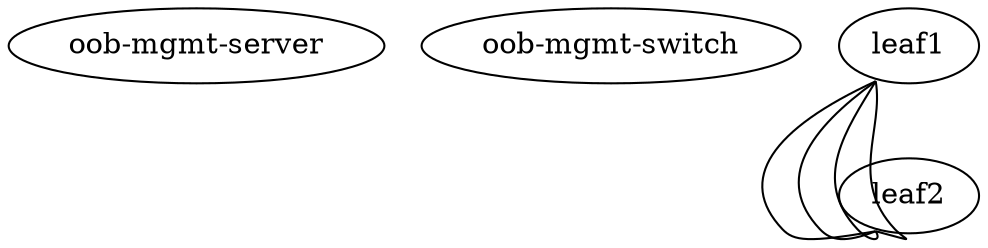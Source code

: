 graph dc1 {
 "oob-mgmt-server" [function="oob-server" mgmt_ip="192.168.200.254"]
 "oob-mgmt-switch" [function="oob-switch" mgmt_ip="192.168.200.1"]
 "leaf1" [function="leaf" mgmt_ip="192.168.200.10"]
 "leaf2" [function="leaf" mgmt_ip="192.168.200.20"]
   "leaf1":"swp1" -- "leaf2":"swp1"
   "leaf1":"swp2" -- "leaf2":"swp2"
   "leaf1":"swp3" -- "leaf2":"swp3"
   "leaf1":"swp4" -- "leaf2":"swp4"
}
